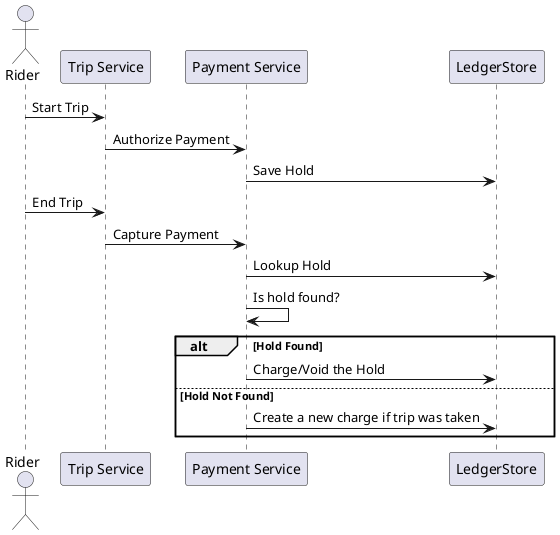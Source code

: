 @startuml Ledger
actor Rider
participant "Trip Service" as TS
participant "Payment Service" as PS
participant "LedgerStore" as LS

Rider -> TS: Start Trip
TS -> PS: Authorize Payment
PS -> LS: Save Hold

Rider -> TS: End Trip
TS -> PS: Capture Payment
PS -> LS: Lookup Hold
PS -> PS: Is hold found?

alt Hold Found
    PS -> LS: Charge/Void the Hold
else Hold Not Found
    PS -> LS: Create a new charge if trip was taken
end
@enduml